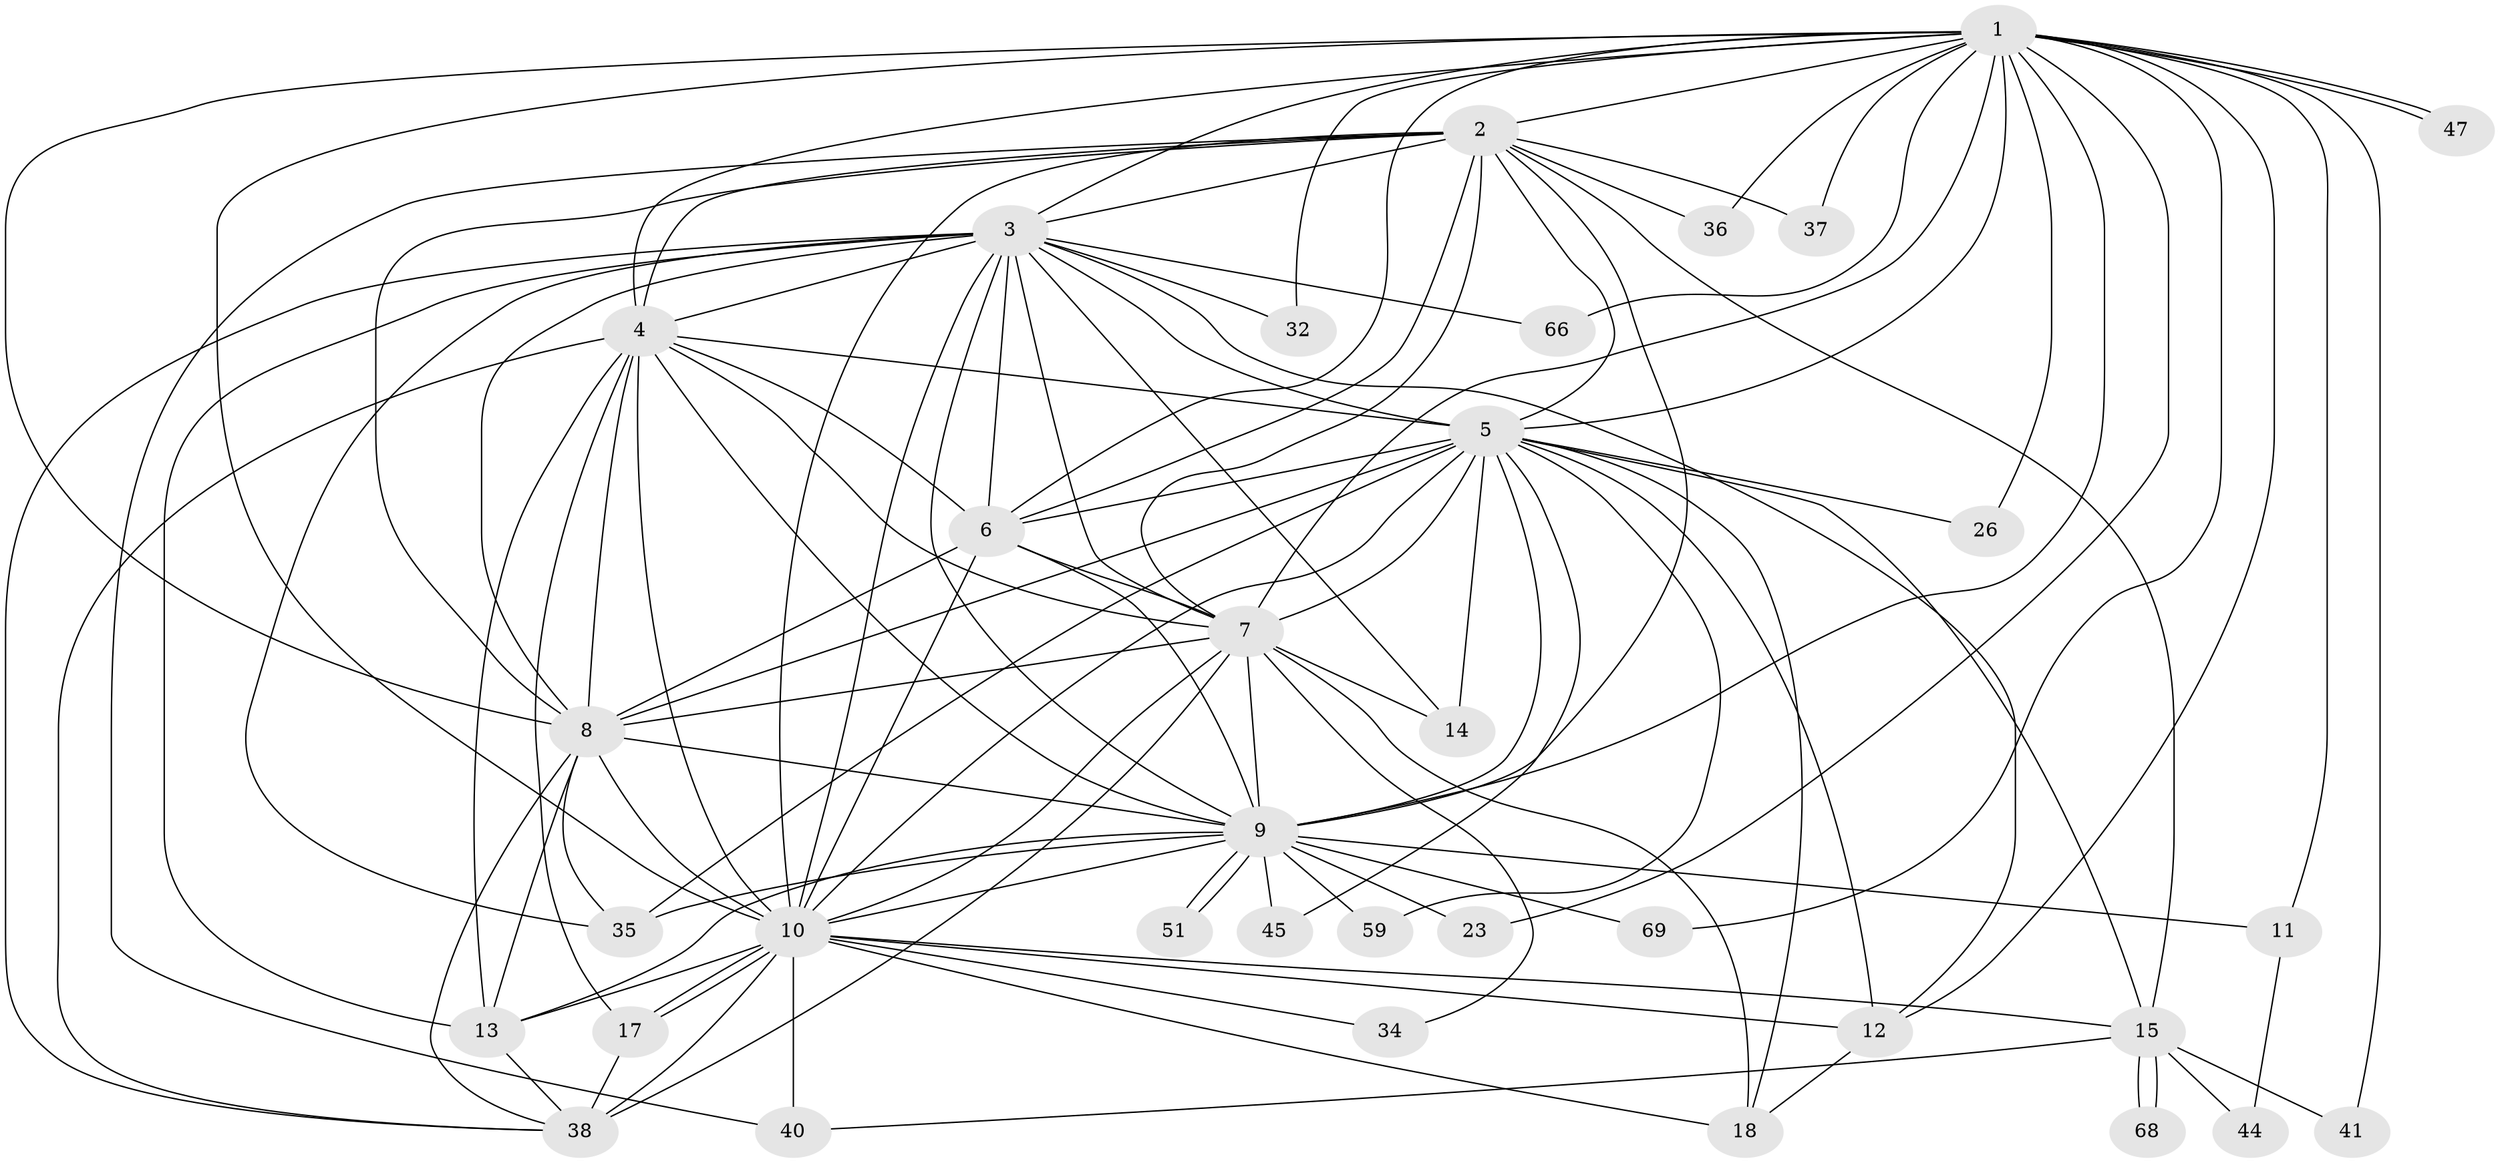 // original degree distribution, {23: 0.014285714285714285, 15: 0.014285714285714285, 19: 0.014285714285714285, 13: 0.02857142857142857, 24: 0.014285714285714285, 12: 0.014285714285714285, 11: 0.014285714285714285, 18: 0.014285714285714285, 21: 0.014285714285714285, 4: 0.07142857142857142, 5: 0.014285714285714285, 3: 0.18571428571428572, 8: 0.014285714285714285, 2: 0.5428571428571428, 6: 0.014285714285714285, 7: 0.014285714285714285}
// Generated by graph-tools (version 1.1) at 2025/14/03/09/25 04:14:10]
// undirected, 35 vertices, 113 edges
graph export_dot {
graph [start="1"]
  node [color=gray90,style=filled];
  1;
  2;
  3;
  4 [super="+61+19+16"];
  5 [super="+29+42+20+28"];
  6 [super="+39+60"];
  7 [super="+48"];
  8 [super="+21"];
  9;
  10 [super="+33+22"];
  11 [super="+24"];
  12 [super="+46"];
  13 [super="+25+27"];
  14;
  15;
  17 [super="+43"];
  18 [super="+31+55"];
  23;
  26;
  32;
  34;
  35 [super="+54+65"];
  36;
  37;
  38 [super="+56+57"];
  40 [super="+62"];
  41;
  44;
  45;
  47;
  51;
  59;
  66;
  68;
  69;
  1 -- 2;
  1 -- 3;
  1 -- 4;
  1 -- 5 [weight=2];
  1 -- 6;
  1 -- 7;
  1 -- 8;
  1 -- 9;
  1 -- 10;
  1 -- 11 [weight=2];
  1 -- 23;
  1 -- 26;
  1 -- 32;
  1 -- 36;
  1 -- 37;
  1 -- 41;
  1 -- 47;
  1 -- 47;
  1 -- 66;
  1 -- 69;
  1 -- 12;
  2 -- 3;
  2 -- 4;
  2 -- 5 [weight=2];
  2 -- 6;
  2 -- 7;
  2 -- 8 [weight=2];
  2 -- 9;
  2 -- 10;
  2 -- 15;
  2 -- 36;
  2 -- 37;
  2 -- 40;
  3 -- 4;
  3 -- 5 [weight=2];
  3 -- 6 [weight=2];
  3 -- 7;
  3 -- 8;
  3 -- 9;
  3 -- 10 [weight=2];
  3 -- 12;
  3 -- 13;
  3 -- 14;
  3 -- 32;
  3 -- 38;
  3 -- 66;
  3 -- 35;
  4 -- 5;
  4 -- 6;
  4 -- 7;
  4 -- 8;
  4 -- 9;
  4 -- 10 [weight=3];
  4 -- 13;
  4 -- 38;
  4 -- 17;
  5 -- 6 [weight=2];
  5 -- 7 [weight=3];
  5 -- 8 [weight=2];
  5 -- 9;
  5 -- 10;
  5 -- 14;
  5 -- 15;
  5 -- 18;
  5 -- 26 [weight=2];
  5 -- 35;
  5 -- 45;
  5 -- 59;
  5 -- 12;
  6 -- 7;
  6 -- 8 [weight=2];
  6 -- 9;
  6 -- 10;
  7 -- 8;
  7 -- 9;
  7 -- 10;
  7 -- 34;
  7 -- 18;
  7 -- 14;
  7 -- 38;
  8 -- 9;
  8 -- 10;
  8 -- 35;
  8 -- 38;
  8 -- 13;
  9 -- 10;
  9 -- 11;
  9 -- 23;
  9 -- 35;
  9 -- 45;
  9 -- 51;
  9 -- 51;
  9 -- 59;
  9 -- 69;
  9 -- 13;
  10 -- 12;
  10 -- 17;
  10 -- 17;
  10 -- 34;
  10 -- 40;
  10 -- 38 [weight=2];
  10 -- 15;
  10 -- 18 [weight=2];
  10 -- 13;
  11 -- 44;
  12 -- 18;
  13 -- 38;
  15 -- 40;
  15 -- 41;
  15 -- 44;
  15 -- 68;
  15 -- 68;
  17 -- 38;
}
